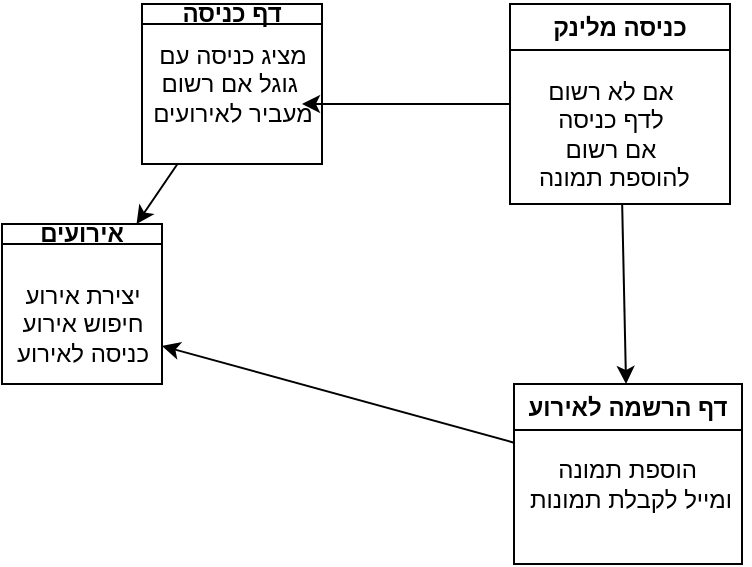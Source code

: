 <mxfile>
    <diagram id="eFynaBfXhkqrmZmNVQdl" name="קליינט">
        <mxGraphModel dx="568" dy="550" grid="1" gridSize="10" guides="1" tooltips="1" connect="1" arrows="1" fold="1" page="1" pageScale="1" pageWidth="827" pageHeight="1169" math="0" shadow="0">
            <root>
                <mxCell id="0"/>
                <mxCell id="1" parent="0"/>
                <mxCell id="4" value="" style="edgeStyle=none;html=1;" edge="1" parent="1" source="2" target="3">
                    <mxGeometry relative="1" as="geometry"/>
                </mxCell>
                <mxCell id="2" value="דף כניסה" style="swimlane;whiteSpace=wrap;html=1;startSize=10;" vertex="1" parent="1">
                    <mxGeometry x="120" y="40" width="90" height="80" as="geometry"/>
                </mxCell>
                <mxCell id="17" value="מציג כניסה עם&lt;br&gt;גוגל אם רשום&amp;nbsp;&lt;br&gt;מעביר לאירועים" style="text;html=1;align=center;verticalAlign=middle;resizable=0;points=[];autosize=1;strokeColor=none;fillColor=none;" vertex="1" parent="2">
                    <mxGeometry x="-5" y="10" width="100" height="60" as="geometry"/>
                </mxCell>
                <mxCell id="3" value="אירועים" style="swimlane;whiteSpace=wrap;html=1;startSize=10;" vertex="1" parent="1">
                    <mxGeometry x="50" y="150" width="80" height="80" as="geometry"/>
                </mxCell>
                <mxCell id="5" value="יצירת אירוע&lt;br&gt;חיפוש אירוע&lt;br&gt;כניסה לאירוע" style="text;html=1;align=center;verticalAlign=middle;resizable=0;points=[];autosize=1;strokeColor=none;fillColor=none;" vertex="1" parent="3">
                    <mxGeometry y="20" width="80" height="60" as="geometry"/>
                </mxCell>
                <mxCell id="8" style="edgeStyle=none;html=1;" edge="1" parent="1" source="7">
                    <mxGeometry relative="1" as="geometry">
                        <mxPoint x="200" y="90" as="targetPoint"/>
                        <Array as="points"/>
                    </mxGeometry>
                </mxCell>
                <mxCell id="10" value="" style="edgeStyle=none;html=1;" edge="1" parent="1" source="7" target="9">
                    <mxGeometry relative="1" as="geometry"/>
                </mxCell>
                <mxCell id="7" value="כניסה מלינק" style="swimlane;whiteSpace=wrap;html=1;" vertex="1" parent="1">
                    <mxGeometry x="304" y="40" width="110" height="100" as="geometry"/>
                </mxCell>
                <mxCell id="16" value="אם לא רשום&lt;br&gt;&amp;nbsp;לדף כניסה&amp;nbsp;&lt;br&gt;אם רשום&lt;br&gt;&amp;nbsp;להוספת תמונה" style="text;html=1;align=center;verticalAlign=middle;resizable=0;points=[];autosize=1;strokeColor=none;fillColor=none;" vertex="1" parent="7">
                    <mxGeometry y="30" width="100" height="70" as="geometry"/>
                </mxCell>
                <mxCell id="15" style="edgeStyle=none;html=1;" edge="1" parent="1" source="9" target="5">
                    <mxGeometry relative="1" as="geometry"/>
                </mxCell>
                <mxCell id="9" value="דף הרשמה לאירוע" style="swimlane;whiteSpace=wrap;html=1;" vertex="1" parent="1">
                    <mxGeometry x="306" y="230" width="114" height="90" as="geometry"/>
                </mxCell>
                <mxCell id="12" value="הוספת תמונה&amp;nbsp;&lt;br&gt;ומייל לקבלת תמונות" style="text;html=1;align=center;verticalAlign=middle;resizable=0;points=[];autosize=1;strokeColor=none;fillColor=none;" vertex="1" parent="9">
                    <mxGeometry x="-2" y="30" width="120" height="40" as="geometry"/>
                </mxCell>
            </root>
        </mxGraphModel>
    </diagram>
</mxfile>